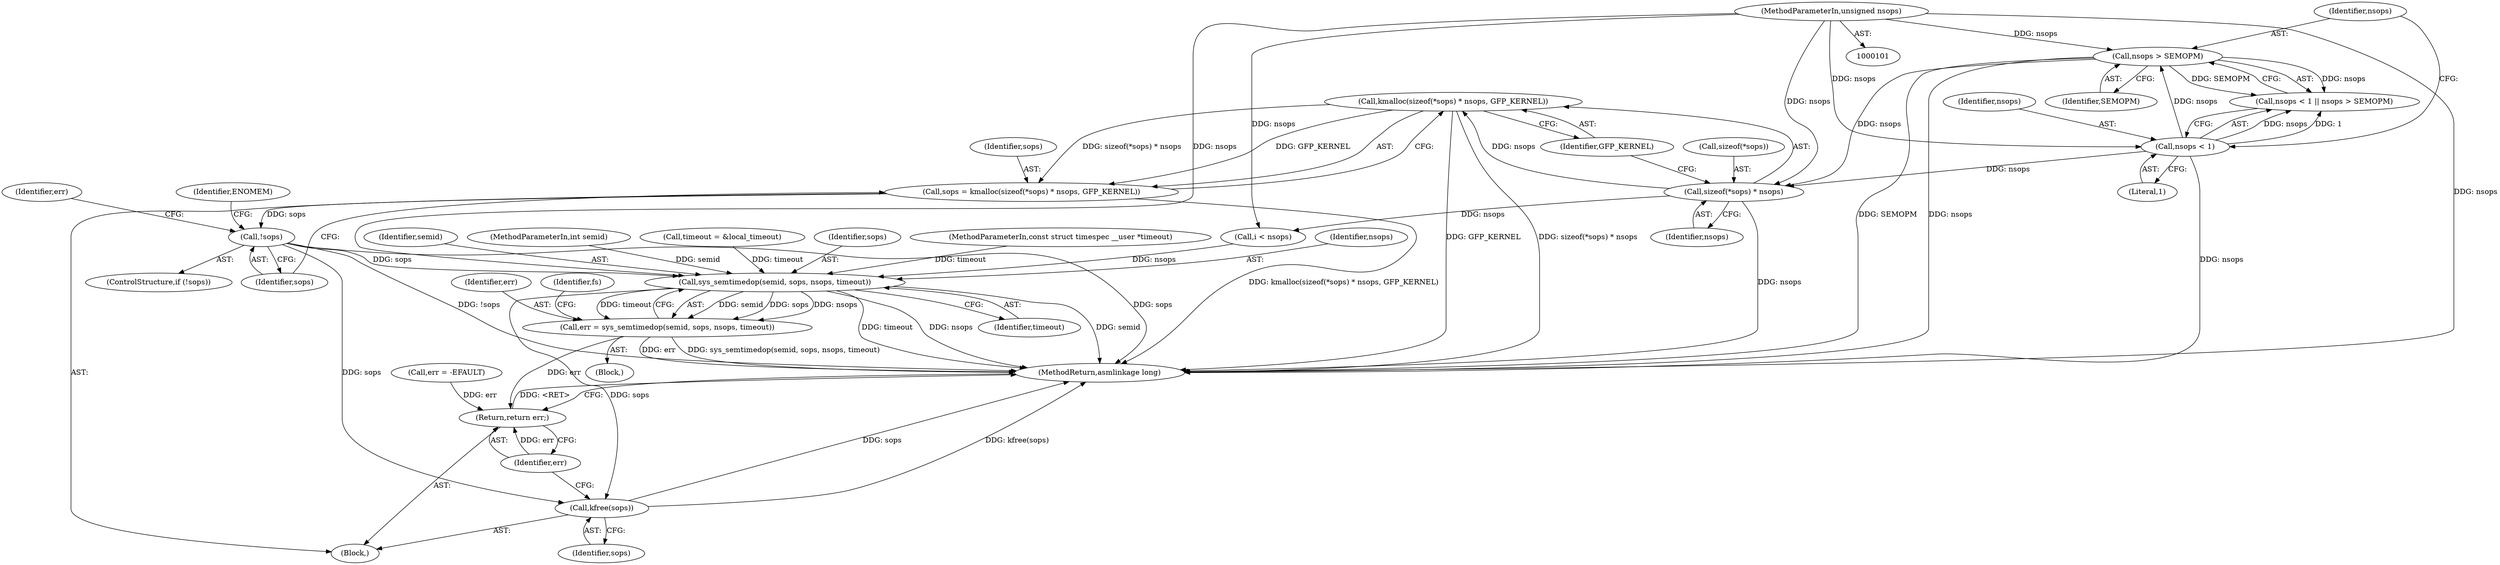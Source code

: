 digraph "0_linux_0f22072ab50cac7983f9660d33974b45184da4f9@API" {
"1000124" [label="(Call,kmalloc(sizeof(*sops) * nsops, GFP_KERNEL))"];
"1000125" [label="(Call,sizeof(*sops) * nsops)"];
"1000116" [label="(Call,nsops > SEMOPM)"];
"1000113" [label="(Call,nsops < 1)"];
"1000104" [label="(MethodParameterIn,unsigned nsops)"];
"1000122" [label="(Call,sops = kmalloc(sizeof(*sops) * nsops, GFP_KERNEL))"];
"1000132" [label="(Call,!sops)"];
"1000218" [label="(Call,sys_semtimedop(semid, sops, nsops, timeout))"];
"1000216" [label="(Call,err = sys_semtimedop(semid, sops, nsops, timeout))"];
"1000227" [label="(Return,return err;)"];
"1000225" [label="(Call,kfree(sops))"];
"1000218" [label="(Call,sys_semtimedop(semid, sops, nsops, timeout))"];
"1000226" [label="(Identifier,sops)"];
"1000227" [label="(Return,return err;)"];
"1000112" [label="(Call,nsops < 1 || nsops > SEMOPM)"];
"1000217" [label="(Identifier,err)"];
"1000224" [label="(Identifier,fs)"];
"1000126" [label="(Call,sizeof(*sops))"];
"1000115" [label="(Literal,1)"];
"1000136" [label="(Identifier,ENOMEM)"];
"1000116" [label="(Call,nsops > SEMOPM)"];
"1000138" [label="(Identifier,err)"];
"1000114" [label="(Identifier,nsops)"];
"1000113" [label="(Call,nsops < 1)"];
"1000104" [label="(MethodParameterIn,unsigned nsops)"];
"1000118" [label="(Identifier,SEMOPM)"];
"1000123" [label="(Identifier,sops)"];
"1000122" [label="(Call,sops = kmalloc(sizeof(*sops) * nsops, GFP_KERNEL))"];
"1000209" [label="(Block,)"];
"1000228" [label="(Identifier,err)"];
"1000225" [label="(Call,kfree(sops))"];
"1000131" [label="(ControlStructure,if (!sops))"];
"1000117" [label="(Identifier,nsops)"];
"1000129" [label="(Identifier,nsops)"];
"1000197" [label="(Call,timeout = &local_timeout)"];
"1000130" [label="(Identifier,GFP_KERNEL)"];
"1000220" [label="(Identifier,sops)"];
"1000105" [label="(MethodParameterIn,const struct timespec __user *timeout)"];
"1000221" [label="(Identifier,nsops)"];
"1000219" [label="(Identifier,semid)"];
"1000102" [label="(MethodParameterIn,int semid)"];
"1000229" [label="(MethodReturn,asmlinkage long)"];
"1000132" [label="(Call,!sops)"];
"1000106" [label="(Block,)"];
"1000125" [label="(Call,sizeof(*sops) * nsops)"];
"1000124" [label="(Call,kmalloc(sizeof(*sops) * nsops, GFP_KERNEL))"];
"1000133" [label="(Identifier,sops)"];
"1000216" [label="(Call,err = sys_semtimedop(semid, sops, nsops, timeout))"];
"1000222" [label="(Identifier,timeout)"];
"1000204" [label="(Call,err = -EFAULT)"];
"1000144" [label="(Call,i < nsops)"];
"1000124" -> "1000122"  [label="AST: "];
"1000124" -> "1000130"  [label="CFG: "];
"1000125" -> "1000124"  [label="AST: "];
"1000130" -> "1000124"  [label="AST: "];
"1000122" -> "1000124"  [label="CFG: "];
"1000124" -> "1000229"  [label="DDG: GFP_KERNEL"];
"1000124" -> "1000229"  [label="DDG: sizeof(*sops) * nsops"];
"1000124" -> "1000122"  [label="DDG: sizeof(*sops) * nsops"];
"1000124" -> "1000122"  [label="DDG: GFP_KERNEL"];
"1000125" -> "1000124"  [label="DDG: nsops"];
"1000125" -> "1000129"  [label="CFG: "];
"1000126" -> "1000125"  [label="AST: "];
"1000129" -> "1000125"  [label="AST: "];
"1000130" -> "1000125"  [label="CFG: "];
"1000125" -> "1000229"  [label="DDG: nsops"];
"1000116" -> "1000125"  [label="DDG: nsops"];
"1000113" -> "1000125"  [label="DDG: nsops"];
"1000104" -> "1000125"  [label="DDG: nsops"];
"1000125" -> "1000144"  [label="DDG: nsops"];
"1000116" -> "1000112"  [label="AST: "];
"1000116" -> "1000118"  [label="CFG: "];
"1000117" -> "1000116"  [label="AST: "];
"1000118" -> "1000116"  [label="AST: "];
"1000112" -> "1000116"  [label="CFG: "];
"1000116" -> "1000229"  [label="DDG: SEMOPM"];
"1000116" -> "1000229"  [label="DDG: nsops"];
"1000116" -> "1000112"  [label="DDG: nsops"];
"1000116" -> "1000112"  [label="DDG: SEMOPM"];
"1000113" -> "1000116"  [label="DDG: nsops"];
"1000104" -> "1000116"  [label="DDG: nsops"];
"1000113" -> "1000112"  [label="AST: "];
"1000113" -> "1000115"  [label="CFG: "];
"1000114" -> "1000113"  [label="AST: "];
"1000115" -> "1000113"  [label="AST: "];
"1000117" -> "1000113"  [label="CFG: "];
"1000112" -> "1000113"  [label="CFG: "];
"1000113" -> "1000229"  [label="DDG: nsops"];
"1000113" -> "1000112"  [label="DDG: nsops"];
"1000113" -> "1000112"  [label="DDG: 1"];
"1000104" -> "1000113"  [label="DDG: nsops"];
"1000104" -> "1000101"  [label="AST: "];
"1000104" -> "1000229"  [label="DDG: nsops"];
"1000104" -> "1000144"  [label="DDG: nsops"];
"1000104" -> "1000218"  [label="DDG: nsops"];
"1000122" -> "1000106"  [label="AST: "];
"1000123" -> "1000122"  [label="AST: "];
"1000133" -> "1000122"  [label="CFG: "];
"1000122" -> "1000229"  [label="DDG: kmalloc(sizeof(*sops) * nsops, GFP_KERNEL)"];
"1000122" -> "1000132"  [label="DDG: sops"];
"1000132" -> "1000131"  [label="AST: "];
"1000132" -> "1000133"  [label="CFG: "];
"1000133" -> "1000132"  [label="AST: "];
"1000136" -> "1000132"  [label="CFG: "];
"1000138" -> "1000132"  [label="CFG: "];
"1000132" -> "1000229"  [label="DDG: !sops"];
"1000132" -> "1000229"  [label="DDG: sops"];
"1000132" -> "1000218"  [label="DDG: sops"];
"1000132" -> "1000225"  [label="DDG: sops"];
"1000218" -> "1000216"  [label="AST: "];
"1000218" -> "1000222"  [label="CFG: "];
"1000219" -> "1000218"  [label="AST: "];
"1000220" -> "1000218"  [label="AST: "];
"1000221" -> "1000218"  [label="AST: "];
"1000222" -> "1000218"  [label="AST: "];
"1000216" -> "1000218"  [label="CFG: "];
"1000218" -> "1000229"  [label="DDG: timeout"];
"1000218" -> "1000229"  [label="DDG: nsops"];
"1000218" -> "1000229"  [label="DDG: semid"];
"1000218" -> "1000216"  [label="DDG: semid"];
"1000218" -> "1000216"  [label="DDG: sops"];
"1000218" -> "1000216"  [label="DDG: nsops"];
"1000218" -> "1000216"  [label="DDG: timeout"];
"1000102" -> "1000218"  [label="DDG: semid"];
"1000144" -> "1000218"  [label="DDG: nsops"];
"1000197" -> "1000218"  [label="DDG: timeout"];
"1000105" -> "1000218"  [label="DDG: timeout"];
"1000218" -> "1000225"  [label="DDG: sops"];
"1000216" -> "1000209"  [label="AST: "];
"1000217" -> "1000216"  [label="AST: "];
"1000224" -> "1000216"  [label="CFG: "];
"1000216" -> "1000229"  [label="DDG: err"];
"1000216" -> "1000229"  [label="DDG: sys_semtimedop(semid, sops, nsops, timeout)"];
"1000216" -> "1000227"  [label="DDG: err"];
"1000227" -> "1000106"  [label="AST: "];
"1000227" -> "1000228"  [label="CFG: "];
"1000228" -> "1000227"  [label="AST: "];
"1000229" -> "1000227"  [label="CFG: "];
"1000227" -> "1000229"  [label="DDG: <RET>"];
"1000228" -> "1000227"  [label="DDG: err"];
"1000204" -> "1000227"  [label="DDG: err"];
"1000225" -> "1000106"  [label="AST: "];
"1000225" -> "1000226"  [label="CFG: "];
"1000226" -> "1000225"  [label="AST: "];
"1000228" -> "1000225"  [label="CFG: "];
"1000225" -> "1000229"  [label="DDG: kfree(sops)"];
"1000225" -> "1000229"  [label="DDG: sops"];
}
